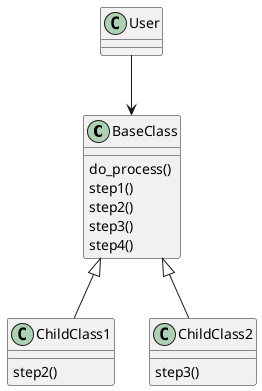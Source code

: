 @startuml 

class BaseClass {
    {method} do_process()
    {method} step1()
    {method} step2()
    {method} step3()
    {method} step4()
}

class ChildClass1{
    {method} step2()
}

class ChildClass2{
    {method} step3()
}


BaseClass <|-- ChildClass1
BaseClass <|-- ChildClass2


User --> BaseClass

@enduml 